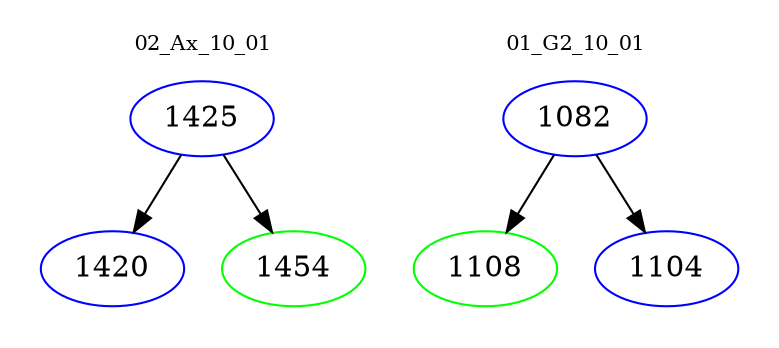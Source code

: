 digraph{
subgraph cluster_0 {
color = white
label = "02_Ax_10_01";
fontsize=10;
T0_1425 [label="1425", color="blue"]
T0_1425 -> T0_1420 [color="black"]
T0_1420 [label="1420", color="blue"]
T0_1425 -> T0_1454 [color="black"]
T0_1454 [label="1454", color="green"]
}
subgraph cluster_1 {
color = white
label = "01_G2_10_01";
fontsize=10;
T1_1082 [label="1082", color="blue"]
T1_1082 -> T1_1108 [color="black"]
T1_1108 [label="1108", color="green"]
T1_1082 -> T1_1104 [color="black"]
T1_1104 [label="1104", color="blue"]
}
}
